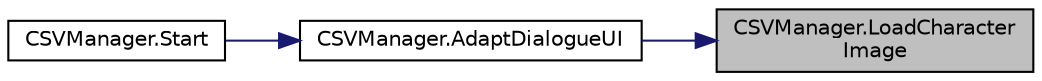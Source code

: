 digraph "CSVManager.LoadCharacterImage"
{
 // LATEX_PDF_SIZE
  edge [fontname="Helvetica",fontsize="10",labelfontname="Helvetica",labelfontsize="10"];
  node [fontname="Helvetica",fontsize="10",shape=record];
  rankdir="RL";
  Node1 [label="CSVManager.LoadCharacter\lImage",height=0.2,width=0.4,color="black", fillcolor="grey75", style="filled", fontcolor="black",tooltip="캐릭터 이름을 입력시 지정 경로상에서 캐릭터 이미지를 불러옴"];
  Node1 -> Node2 [dir="back",color="midnightblue",fontsize="10",style="solid",fontname="Helvetica"];
  Node2 [label="CSVManager.AdaptDialogueUI",height=0.2,width=0.4,color="black", fillcolor="white", style="filled",URL="$class_c_s_v_manager.html#a5eb58c12db7f1bcde11b9e20f8e291e8",tooltip=" "];
  Node2 -> Node3 [dir="back",color="midnightblue",fontsize="10",style="solid",fontname="Helvetica"];
  Node3 [label="CSVManager.Start",height=0.2,width=0.4,color="black", fillcolor="white", style="filled",URL="$class_c_s_v_manager.html#ac3bf900701c7b8e3f3bd8b3bdb78a378",tooltip=" "];
}
